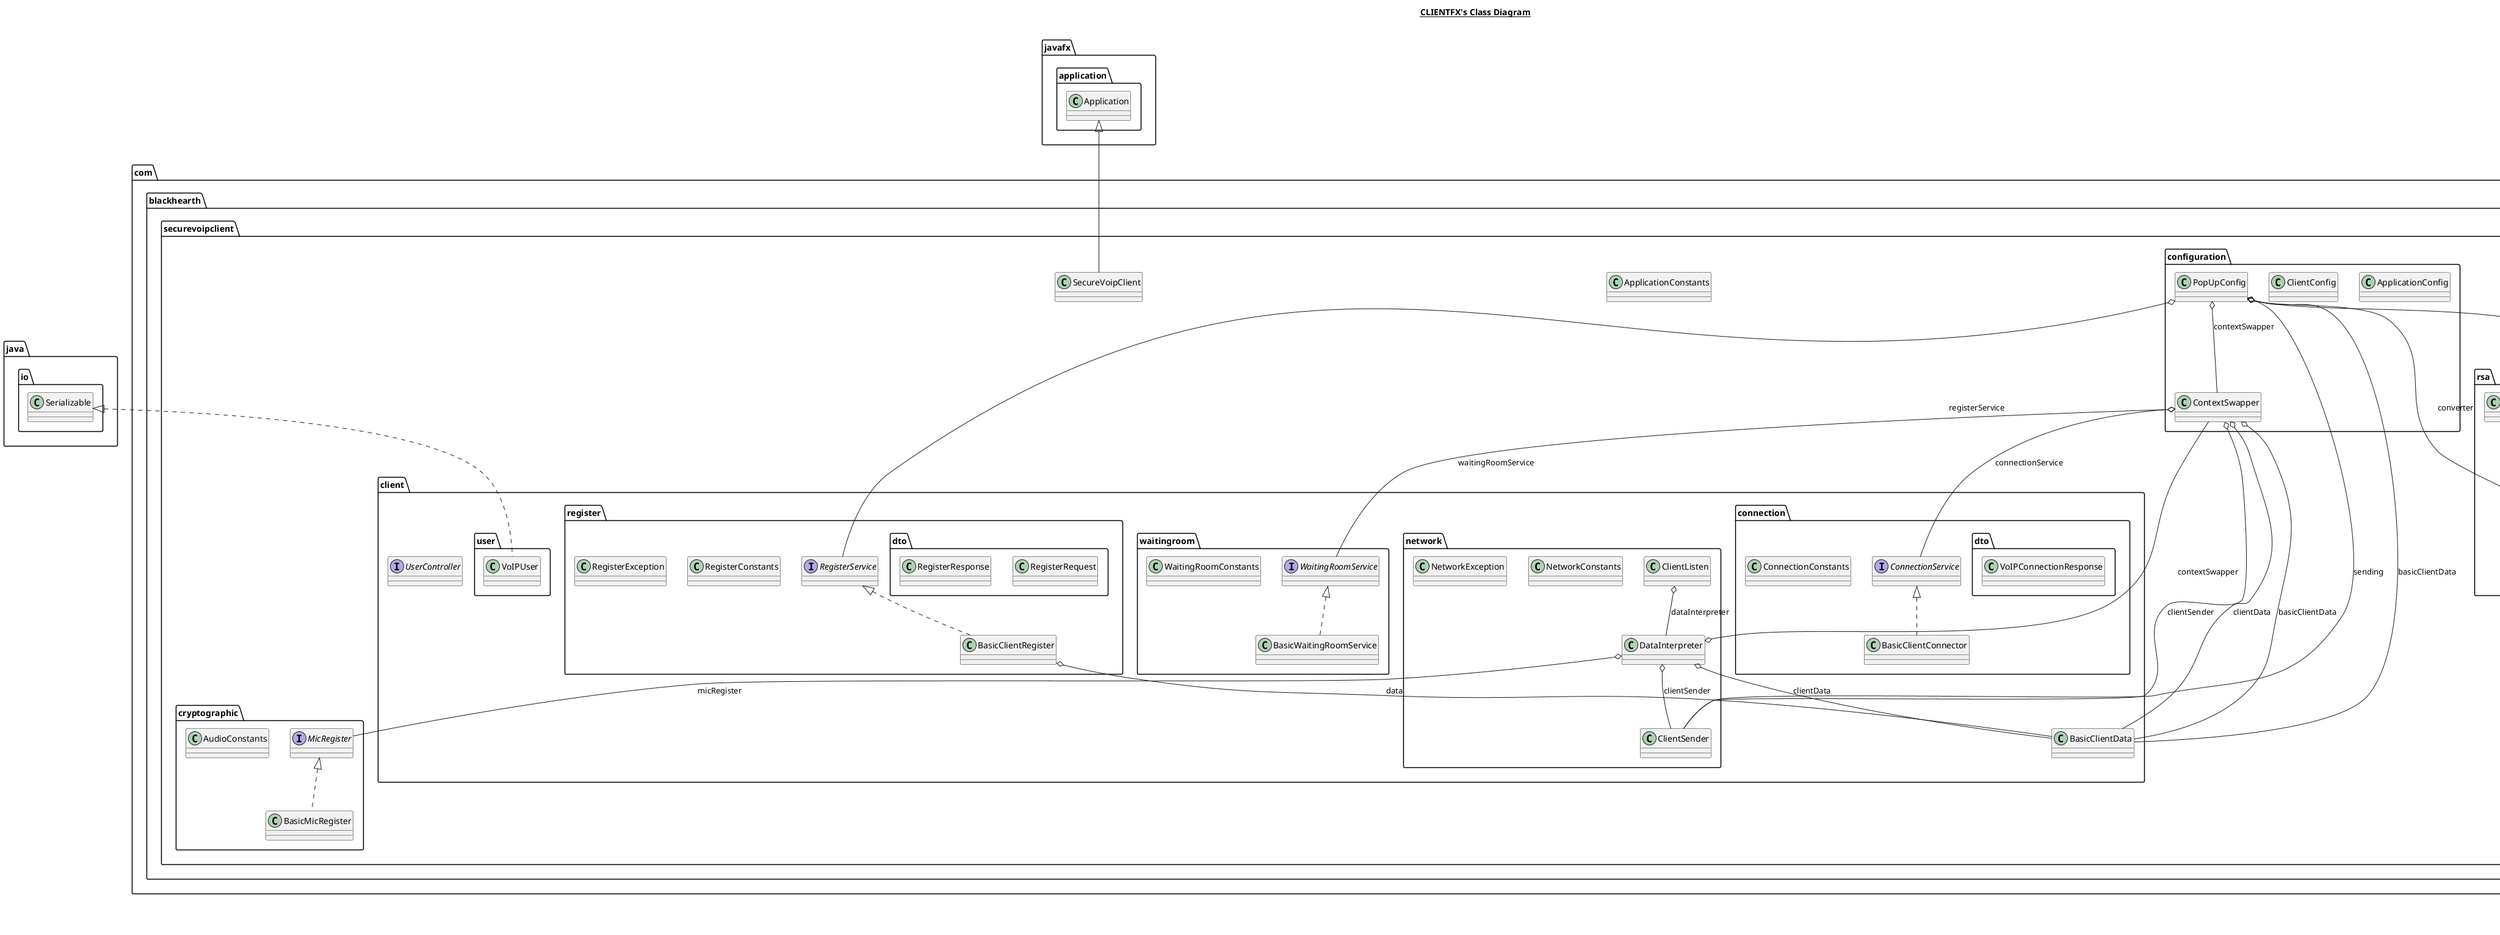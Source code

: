 @startuml

title __CLIENTFX's Class Diagram__\n

  namespace com.blackhearth.securevoipclient {
    class com.blackhearth.securevoipclient.ApplicationConstants {
    }
  }
  

  namespace com.blackhearth.securevoipclient {
    class com.blackhearth.securevoipclient.SecureVoipClient {
    }
  }
  

  namespace com.blackhearth.securevoipclient {
    namespace client {
      class com.blackhearth.securevoipclient.client.BasicClientData {
      }
    }
  }
  

  namespace com.blackhearth.securevoipclient {
    namespace client {
      interface com.blackhearth.securevoipclient.client.UserController {
      }
    }
  }
  

  namespace com.blackhearth.securevoipclient {
    namespace client {
      namespace connection {
        class com.blackhearth.securevoipclient.client.connection.BasicClientConnector {
        }
      }
    }
  }
  

  namespace com.blackhearth.securevoipclient {
    namespace client {
      namespace connection {
        class com.blackhearth.securevoipclient.client.connection.ConnectionConstants {
        }
      }
    }
  }
  

  namespace com.blackhearth.securevoipclient {
    namespace client {
      namespace connection {
        interface com.blackhearth.securevoipclient.client.connection.ConnectionService {
        }
      }
    }
  }
  

  namespace com.blackhearth.securevoipclient {
    namespace client {
      namespace connection {
        namespace dto {
          class com.blackhearth.securevoipclient.client.connection.dto.VoIPConnectionResponse {
          }
        }
      }
    }
  }
  

  namespace com.blackhearth.securevoipclient {
    namespace client {
      namespace network {
        class com.blackhearth.securevoipclient.client.network.ClientListen {
        }
      }
    }
  }
  

  namespace com.blackhearth.securevoipclient {
    namespace client {
      namespace network {
        class com.blackhearth.securevoipclient.client.network.ClientSender {
        }
      }
    }
  }
  

  namespace com.blackhearth.securevoipclient {
    namespace client {
      namespace network {
        class com.blackhearth.securevoipclient.client.network.DataInterpreter {
        }
      }
    }
  }
  

  namespace com.blackhearth.securevoipclient {
    namespace client {
      namespace network {
        class com.blackhearth.securevoipclient.client.network.NetworkConstants {
        }
      }
    }
  }
  

  namespace com.blackhearth.securevoipclient {
    namespace client {
      namespace network {
        class com.blackhearth.securevoipclient.client.network.NetworkException {
        }
      }
    }
  }
  

  namespace com.blackhearth.securevoipclient {
    namespace client {
      namespace register {
        class com.blackhearth.securevoipclient.client.register.BasicClientRegister {
        }
      }
    }
  }
  

  namespace com.blackhearth.securevoipclient {
    namespace client {
      namespace register {
        class com.blackhearth.securevoipclient.client.register.RegisterConstants {
        }
      }
    }
  }
  

  namespace com.blackhearth.securevoipclient {
    namespace client {
      namespace register {
        class com.blackhearth.securevoipclient.client.register.RegisterException {
        }
      }
    }
  }
  

  namespace com.blackhearth.securevoipclient {
    namespace client {
      namespace register {
        interface com.blackhearth.securevoipclient.client.register.RegisterService {
        }
      }
    }
  }
  

  namespace com.blackhearth.securevoipclient {
    namespace client {
      namespace register {
        namespace dto {
          class com.blackhearth.securevoipclient.client.register.dto.RegisterRequest {
          }
        }
      }
    }
  }
  

  namespace com.blackhearth.securevoipclient {
    namespace client {
      namespace register {
        namespace dto {
          class com.blackhearth.securevoipclient.client.register.dto.RegisterResponse {
          }
        }
      }
    }
  }
  

  namespace com.blackhearth.securevoipclient {
    namespace client {
      namespace user {
        class com.blackhearth.securevoipclient.client.user.VoIPUser {
        }
      }
    }
  }
  

  namespace com.blackhearth.securevoipclient {
    namespace client {
      namespace waitingroom {
        class com.blackhearth.securevoipclient.client.waitingroom.BasicWaitingRoomService {
        }
      }
    }
  }
  

  namespace com.blackhearth.securevoipclient {
    namespace client {
      namespace waitingroom {
        class com.blackhearth.securevoipclient.client.waitingroom.WaitingRoomConstants {
        }
      }
    }
  }
  

  namespace com.blackhearth.securevoipclient {
    namespace client {
      namespace waitingroom {
        interface com.blackhearth.securevoipclient.client.waitingroom.WaitingRoomService {
        }
      }
    }
  }
  

  namespace com.blackhearth.securevoipclient {
    namespace configuration {
      class com.blackhearth.securevoipclient.configuration.ApplicationConfig {
      }
    }
  }
  

  namespace com.blackhearth.securevoipclient {
    namespace configuration {
      class com.blackhearth.securevoipclient.configuration.ClientConfig {
      }
    }
  }
  

  namespace com.blackhearth.securevoipclient {
    namespace configuration {
      class com.blackhearth.securevoipclient.configuration.ContextSwapper {
      }
    }
  }
  

  namespace com.blackhearth.securevoipclient {
    namespace configuration {
      class com.blackhearth.securevoipclient.configuration.PopUpConfig {
      }
    }
  }
  

  namespace com.blackhearth.securevoipclient {
    namespace cryptographic {
      class com.blackhearth.securevoipclient.cryptographic.AudioConstants {
      }
    }
  }
  

  namespace com.blackhearth.securevoipclient {
    namespace cryptographic {
      class com.blackhearth.securevoipclient.cryptographic.BasicMicRegister {
      }
    }
  }
  

  namespace com.blackhearth.securevoipclient {
    namespace cryptographic {
      interface com.blackhearth.securevoipclient.cryptographic.MicRegister {
      }
    }
  }
  

  namespace com.blackhearth.securevoipclient {
    namespace rsa {
      class com.blackhearth.securevoipclient.rsa.BasicConverter {
      }
    }
  }
  

  namespace com.blackhearth.securevoipclient {
    namespace rsa {
      class com.blackhearth.securevoipclient.rsa.ConverterRuntimeException {
      }
    }
  }
  

  namespace com.blackhearth.securevoipclient {
    namespace rsa {
      class com.blackhearth.securevoipclient.rsa.RSAGenerator {
      }
    }
  }
  

  namespace com.blackhearth.securevoipclient {
    namespace rsa {
      class com.blackhearth.securevoipclient.rsa.Random128bit {
      }
    }
  }
  

  namespace com.blackhearth.securevoipclient {
    namespace rsa {
      interface com.blackhearth.securevoipclient.rsa.RsaCoverter {
      }
    }
  }
  

  com.blackhearth.securevoipclient.SecureVoipClient -up-|> javafx.application.Application
  com.blackhearth.securevoipclient.client.connection.BasicClientConnector .up.|> com.blackhearth.securevoipclient.client.connection.ConnectionService
  com.blackhearth.securevoipclient.client.network.ClientListen o-- com.blackhearth.securevoipclient.client.network.DataInterpreter : dataInterpreter
  com.blackhearth.securevoipclient.client.network.DataInterpreter o-- com.blackhearth.securevoipclient.client.BasicClientData : clientData
  com.blackhearth.securevoipclient.client.network.DataInterpreter o-- com.blackhearth.securevoipclient.client.network.ClientSender : clientSender
  com.blackhearth.securevoipclient.client.network.DataInterpreter o-- com.blackhearth.securevoipclient.configuration.ContextSwapper : contextSwapper
  com.blackhearth.securevoipclient.client.network.DataInterpreter o-- com.blackhearth.securevoipclient.cryptographic.MicRegister : micRegister
  com.blackhearth.securevoipclient.client.register.BasicClientRegister .up.|> com.blackhearth.securevoipclient.client.register.RegisterService
  com.blackhearth.securevoipclient.client.register.BasicClientRegister o-- com.blackhearth.securevoipclient.client.BasicClientData : data
  com.blackhearth.securevoipclient.client.user.VoIPUser .up.|> java.io.Serializable
  com.blackhearth.securevoipclient.client.waitingroom.BasicWaitingRoomService .up.|> com.blackhearth.securevoipclient.client.waitingroom.WaitingRoomService
  com.blackhearth.securevoipclient.configuration.ContextSwapper o-- com.blackhearth.securevoipclient.client.BasicClientData : basicClientData
  com.blackhearth.securevoipclient.configuration.ContextSwapper o-- com.blackhearth.securevoipclient.client.BasicClientData : clientData
  com.blackhearth.securevoipclient.configuration.ContextSwapper o-- com.blackhearth.securevoipclient.client.network.ClientSender : clientSender
  com.blackhearth.securevoipclient.configuration.ContextSwapper o-- com.blackhearth.securevoipclient.client.connection.ConnectionService : connectionService
  com.blackhearth.securevoipclient.configuration.ContextSwapper o-- com.blackhearth.securevoipclient.client.waitingroom.WaitingRoomService : waitingRoomService
  com.blackhearth.securevoipclient.configuration.PopUpConfig o-- com.blackhearth.securevoipclient.client.BasicClientData : basicClientData
  com.blackhearth.securevoipclient.configuration.PopUpConfig o-- com.blackhearth.securevoipclient.configuration.ContextSwapper : contextSwapper
  com.blackhearth.securevoipclient.configuration.PopUpConfig o-- com.blackhearth.securevoipclient.rsa.BasicConverter : converter
  com.blackhearth.securevoipclient.configuration.PopUpConfig o-- com.blackhearth.securevoipclient.client.register.RegisterService : registerService
  com.blackhearth.securevoipclient.configuration.PopUpConfig o-- com.blackhearth.securevoipclient.rsa.RSAGenerator : rsaGenerator
  com.blackhearth.securevoipclient.configuration.PopUpConfig o-- com.blackhearth.securevoipclient.client.network.ClientSender : sending
  com.blackhearth.securevoipclient.cryptographic.BasicMicRegister .up.|> com.blackhearth.securevoipclient.cryptographic.MicRegister
  com.blackhearth.securevoipclient.rsa.BasicConverter .up.|> com.blackhearth.securevoipclient.rsa.RsaCoverter


right footer


PlantUML diagram generated by SketchIt! (https://bitbucket.org/pmesmeur/sketch.it)
For more information about this tool, please contact philippe.mesmeur@gmail.com
endfooter

@enduml
